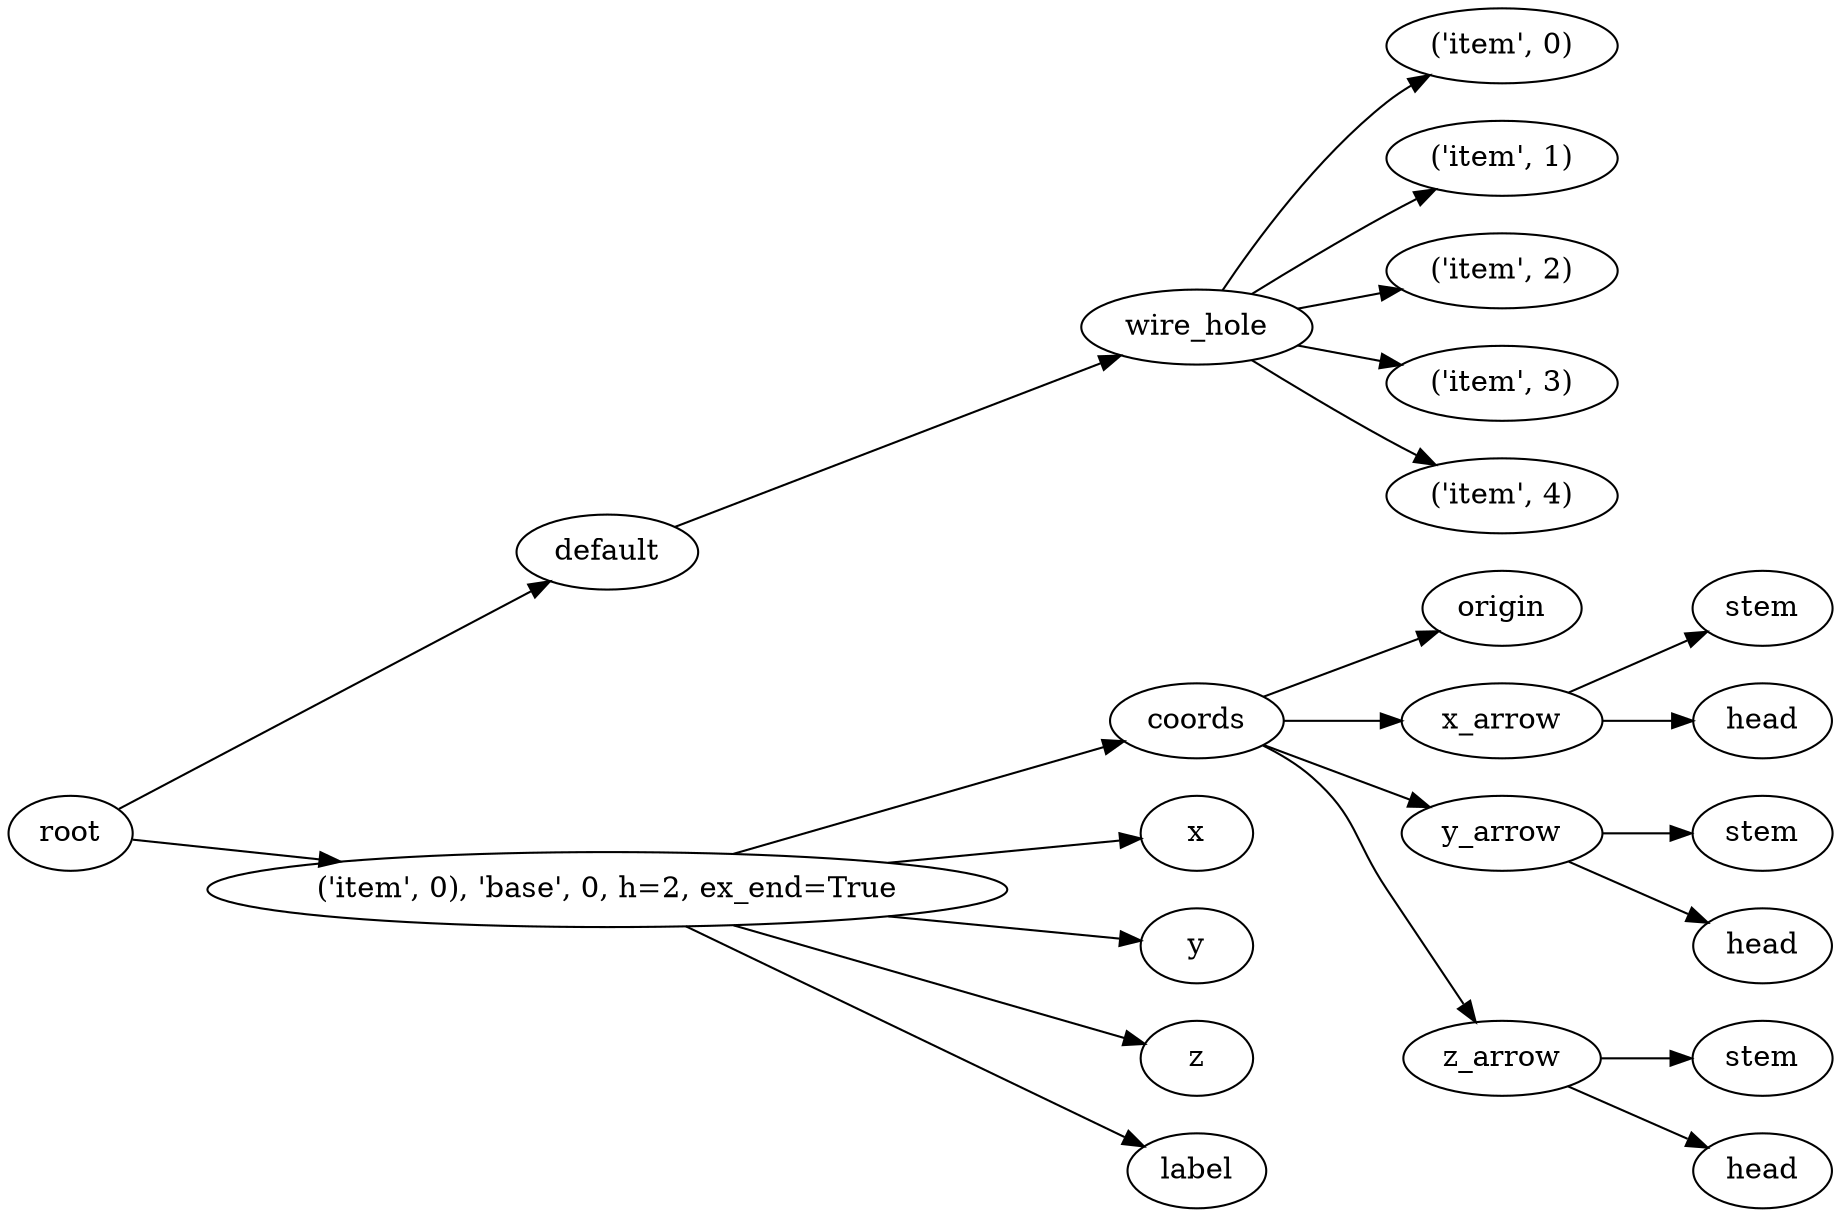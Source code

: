 digraph default {
	graph [rankdir=LR]
	root_99 [label=root href="javascript:s=&quot;\(\)\nNone&quot;; console.log(s); alert(s);"]
	default_100 [label=default href="javascript:s=&quot;\(&#x27;default&#x27;,\)\nWireHole&quot;; console.log(s); alert(s);" tooltip=WireHole]
	wire_hole_101 [label=wire_hole href="javascript:s=&quot;\(&#x27;default&#x27;,\ &#x27;wire_hole&#x27;\)\nExtrudedSequence&quot;; console.log(s); alert(s);" tooltip=ExtrudedSequence]
	item_102 [label="\('item',\ 0\)" href="javascript:s=&quot;\(&#x27;default&#x27;,\ &#x27;wire_hole&#x27;,\ \(&#x27;item&#x27;,\ 0\)\)\nLinearExtrude&quot;; console.log(s); alert(s);" tooltip=LinearExtrude]
	item_103 [label="\('item',\ 1\)" href="javascript:s=&quot;\(&#x27;default&#x27;,\ &#x27;wire_hole&#x27;,\ \(&#x27;item&#x27;,\ 1\)\)\nRotateExtrude&quot;; console.log(s); alert(s);" tooltip=RotateExtrude]
	item_104 [label="\('item',\ 2\)" href="javascript:s=&quot;\(&#x27;default&#x27;,\ &#x27;wire_hole&#x27;,\ \(&#x27;item&#x27;,\ 2\)\)\nLinearExtrude&quot;; console.log(s); alert(s);" tooltip=LinearExtrude]
	item_105 [label="\('item',\ 3\)" href="javascript:s=&quot;\(&#x27;default&#x27;,\ &#x27;wire_hole&#x27;,\ \(&#x27;item&#x27;,\ 3\)\)\nRotateExtrude&quot;; console.log(s); alert(s);" tooltip=RotateExtrude]
	item_106 [label="\('item',\ 4\)" href="javascript:s=&quot;\(&#x27;default&#x27;,\ &#x27;wire_hole&#x27;,\ \(&#x27;item&#x27;,\ 4\)\)\nLinearExtrude&quot;; console.log(s); alert(s);" tooltip=LinearExtrude]
	107 [label="\('item',\ 0\),\ 'base',\ 0,\ h=2,\ ex_end=True" href="javascript:s=&quot;\(&quot;\(&#x27;item&#x27;,\ 0\),\ &#x27;base&#x27;,\ 0,\ h=2,\ ex_end=True&quot;,\)\nAnnotatedCoordinates&quot;; console.log(s); alert(s);" tooltip=AnnotatedCoordinates]
	coords_108 [label=coords href="javascript:s=&quot;\(&quot;\(&#x27;item&#x27;,\ 0\),\ &#x27;base&#x27;,\ 0,\ h=2,\ ex_end=True&quot;,\ &#x27;coords&#x27;\)\nCoordinates&quot;; console.log(s); alert(s);" tooltip=Coordinates]
	origin_109 [label=origin href="javascript:s=&quot;\(&quot;\(&#x27;item&#x27;,\ 0\),\ &#x27;base&#x27;,\ 0,\ h=2,\ ex_end=True&quot;,\ &#x27;coords&#x27;,\ &#x27;origin&#x27;\)\nCoordinatesCage&quot;; console.log(s); alert(s);" tooltip=CoordinatesCage]
	x_arrow_110 [label=x_arrow href="javascript:s=&quot;\(&quot;\(&#x27;item&#x27;,\ 0\),\ &#x27;base&#x27;,\ 0,\ h=2,\ ex_end=True&quot;,\ &#x27;coords&#x27;,\ &#x27;x_arrow&#x27;\)\nArrow&quot;; console.log(s); alert(s);" tooltip=Arrow]
	stem_111 [label=stem href="javascript:s=&quot;\(&quot;\(&#x27;item&#x27;,\ 0\),\ &#x27;base&#x27;,\ 0,\ h=2,\ ex_end=True&quot;,\ &#x27;coords&#x27;,\ &#x27;x_arrow&#x27;,\ &#x27;stem&#x27;\)\nCone&quot;; console.log(s); alert(s);" tooltip=Cone]
	head_112 [label=head href="javascript:s=&quot;\(&quot;\(&#x27;item&#x27;,\ 0\),\ &#x27;base&#x27;,\ 0,\ h=2,\ ex_end=True&quot;,\ &#x27;coords&#x27;,\ &#x27;x_arrow&#x27;,\ &#x27;head&#x27;\)\nCone&quot;; console.log(s); alert(s);" tooltip=Cone]
	y_arrow_113 [label=y_arrow href="javascript:s=&quot;\(&quot;\(&#x27;item&#x27;,\ 0\),\ &#x27;base&#x27;,\ 0,\ h=2,\ ex_end=True&quot;,\ &#x27;coords&#x27;,\ &#x27;y_arrow&#x27;\)\nArrow&quot;; console.log(s); alert(s);" tooltip=Arrow]
	stem_114 [label=stem href="javascript:s=&quot;\(&quot;\(&#x27;item&#x27;,\ 0\),\ &#x27;base&#x27;,\ 0,\ h=2,\ ex_end=True&quot;,\ &#x27;coords&#x27;,\ &#x27;y_arrow&#x27;,\ &#x27;stem&#x27;\)\nCone&quot;; console.log(s); alert(s);" tooltip=Cone]
	head_115 [label=head href="javascript:s=&quot;\(&quot;\(&#x27;item&#x27;,\ 0\),\ &#x27;base&#x27;,\ 0,\ h=2,\ ex_end=True&quot;,\ &#x27;coords&#x27;,\ &#x27;y_arrow&#x27;,\ &#x27;head&#x27;\)\nCone&quot;; console.log(s); alert(s);" tooltip=Cone]
	z_arrow_116 [label=z_arrow href="javascript:s=&quot;\(&quot;\(&#x27;item&#x27;,\ 0\),\ &#x27;base&#x27;,\ 0,\ h=2,\ ex_end=True&quot;,\ &#x27;coords&#x27;,\ &#x27;z_arrow&#x27;\)\nArrow&quot;; console.log(s); alert(s);" tooltip=Arrow]
	stem_117 [label=stem href="javascript:s=&quot;\(&quot;\(&#x27;item&#x27;,\ 0\),\ &#x27;base&#x27;,\ 0,\ h=2,\ ex_end=True&quot;,\ &#x27;coords&#x27;,\ &#x27;z_arrow&#x27;,\ &#x27;stem&#x27;\)\nCone&quot;; console.log(s); alert(s);" tooltip=Cone]
	head_118 [label=head href="javascript:s=&quot;\(&quot;\(&#x27;item&#x27;,\ 0\),\ &#x27;base&#x27;,\ 0,\ h=2,\ ex_end=True&quot;,\ &#x27;coords&#x27;,\ &#x27;z_arrow&#x27;,\ &#x27;head&#x27;\)\nCone&quot;; console.log(s); alert(s);" tooltip=Cone]
	x_119 [label=x href="javascript:s=&quot;\(&quot;\(&#x27;item&#x27;,\ 0\),\ &#x27;base&#x27;,\ 0,\ h=2,\ ex_end=True&quot;,\ &#x27;x&#x27;\)\nText&quot;; console.log(s); alert(s);" tooltip=Text]
	y_120 [label=y href="javascript:s=&quot;\(&quot;\(&#x27;item&#x27;,\ 0\),\ &#x27;base&#x27;,\ 0,\ h=2,\ ex_end=True&quot;,\ &#x27;y&#x27;\)\nText&quot;; console.log(s); alert(s);" tooltip=Text]
	z_121 [label=z href="javascript:s=&quot;\(&quot;\(&#x27;item&#x27;,\ 0\),\ &#x27;base&#x27;,\ 0,\ h=2,\ ex_end=True&quot;,\ &#x27;z&#x27;\)\nText&quot;; console.log(s); alert(s);" tooltip=Text]
	label_122 [label=label href="javascript:s=&quot;\(&quot;\(&#x27;item&#x27;,\ 0\),\ &#x27;base&#x27;,\ 0,\ h=2,\ ex_end=True&quot;,\ &#x27;label&#x27;\)\nText&quot;; console.log(s); alert(s);" tooltip=Text]
	root_99 -> default_100
	default_100 -> wire_hole_101
	wire_hole_101 -> item_102
	wire_hole_101 -> item_103
	wire_hole_101 -> item_104
	wire_hole_101 -> item_105
	wire_hole_101 -> item_106
	root_99 -> 107
	107 -> coords_108
	coords_108 -> origin_109
	coords_108 -> x_arrow_110
	x_arrow_110 -> stem_111
	x_arrow_110 -> head_112
	coords_108 -> y_arrow_113
	y_arrow_113 -> stem_114
	y_arrow_113 -> head_115
	coords_108 -> z_arrow_116
	z_arrow_116 -> stem_117
	z_arrow_116 -> head_118
	107 -> x_119
	107 -> y_120
	107 -> z_121
	107 -> label_122
}
